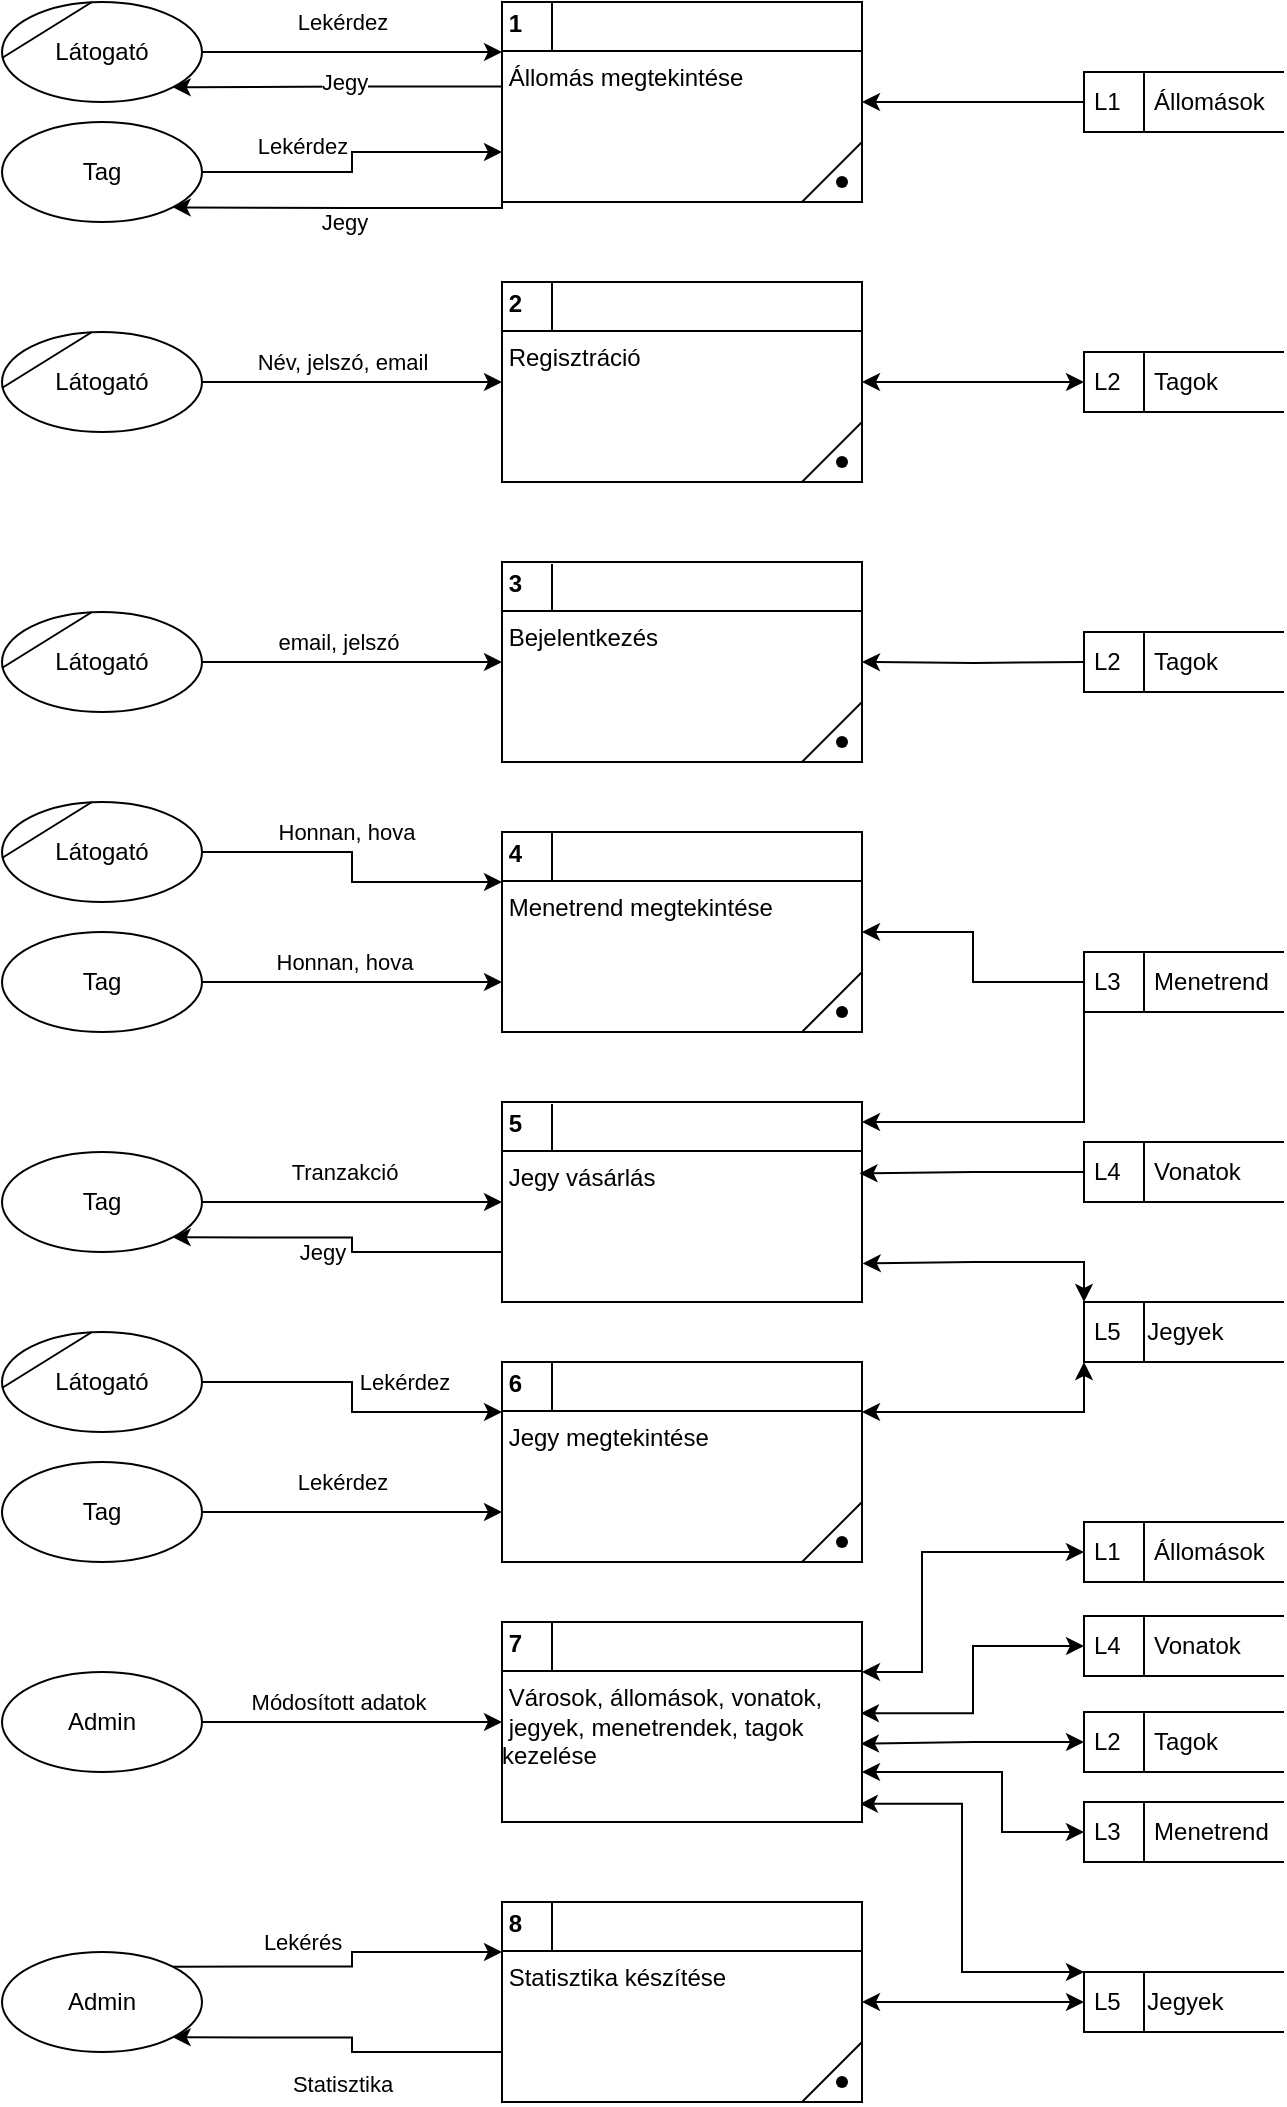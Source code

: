<mxfile version="24.8.6">
  <diagram name="Page-1" id="5d7acffa-a066-3a61-03fe-96351882024d">
    <mxGraphModel dx="844" dy="442" grid="1" gridSize="10" guides="1" tooltips="1" connect="1" arrows="1" fold="1" page="1" pageScale="1" pageWidth="1100" pageHeight="850" background="#ffffff" math="0" shadow="0">
      <root>
        <mxCell id="0" />
        <mxCell id="1" parent="0" />
        <mxCell id="oswEJORsg2sLKd22r_RM-8" value="&lt;p style=&quot;margin: 4px 0px 0px;&quot;&gt;&lt;b&gt;&amp;nbsp;4&lt;/b&gt;&lt;/p&gt;&lt;hr size=&quot;1&quot; style=&quot;border-style:solid;&quot;&gt;&lt;div style=&quot;height:2px;&quot;&gt;&amp;nbsp;Menetrend megtekintése&lt;/div&gt;" style="verticalAlign=top;align=left;overflow=fill;html=1;whiteSpace=wrap;" vertex="1" parent="1">
          <mxGeometry x="450" y="425" width="180" height="100" as="geometry" />
        </mxCell>
        <mxCell id="oswEJORsg2sLKd22r_RM-63" style="edgeStyle=orthogonalEdgeStyle;rounded=0;orthogonalLoop=1;jettySize=auto;html=1;exitX=1;exitY=0.5;exitDx=0;exitDy=0;startArrow=classic;startFill=1;" edge="1" parent="1" source="oswEJORsg2sLKd22r_RM-9" target="oswEJORsg2sLKd22r_RM-62">
          <mxGeometry relative="1" as="geometry" />
        </mxCell>
        <mxCell id="oswEJORsg2sLKd22r_RM-9" value="&lt;p style=&quot;margin: 4px 0px 0px;&quot;&gt;&lt;b&gt;&amp;nbsp;2&lt;/b&gt;&lt;/p&gt;&lt;hr size=&quot;1&quot; style=&quot;border-style:solid;&quot;&gt;&lt;div style=&quot;height:2px;&quot;&gt;&amp;nbsp;Regisztráció&lt;/div&gt;" style="verticalAlign=top;align=left;overflow=fill;html=1;whiteSpace=wrap;" vertex="1" parent="1">
          <mxGeometry x="450" y="150" width="180" height="100" as="geometry" />
        </mxCell>
        <mxCell id="oswEJORsg2sLKd22r_RM-10" value="&lt;p style=&quot;margin: 4px 0px 0px;&quot;&gt;&lt;b&gt;&amp;nbsp;3&lt;/b&gt;&lt;/p&gt;&lt;hr size=&quot;1&quot; style=&quot;border-style:solid;&quot;&gt;&lt;div style=&quot;height:2px;&quot;&gt;&amp;nbsp;Bejelentkezés&lt;/div&gt;" style="verticalAlign=top;align=left;overflow=fill;html=1;whiteSpace=wrap;" vertex="1" parent="1">
          <mxGeometry x="450" y="290" width="180" height="100" as="geometry" />
        </mxCell>
        <mxCell id="oswEJORsg2sLKd22r_RM-80" style="edgeStyle=orthogonalEdgeStyle;rounded=0;orthogonalLoop=1;jettySize=auto;html=1;exitX=0;exitY=0.75;exitDx=0;exitDy=0;entryX=1;entryY=1;entryDx=0;entryDy=0;" edge="1" parent="1" source="oswEJORsg2sLKd22r_RM-11" target="oswEJORsg2sLKd22r_RM-23">
          <mxGeometry relative="1" as="geometry" />
        </mxCell>
        <mxCell id="oswEJORsg2sLKd22r_RM-81" value="Jegy" style="edgeLabel;html=1;align=center;verticalAlign=middle;resizable=0;points=[];" vertex="1" connectable="0" parent="oswEJORsg2sLKd22r_RM-80">
          <mxGeometry x="0.031" relative="1" as="geometry">
            <mxPoint x="-9" y="7" as="offset" />
          </mxGeometry>
        </mxCell>
        <mxCell id="oswEJORsg2sLKd22r_RM-11" value="&lt;p style=&quot;margin: 4px 0px 0px;&quot;&gt;&lt;b&gt;&amp;nbsp;5&lt;/b&gt;&lt;/p&gt;&lt;hr size=&quot;1&quot; style=&quot;border-style:solid;&quot;&gt;&lt;div style=&quot;height:2px;&quot;&gt;&amp;nbsp;Jegy vásárlás&lt;span style=&quot;color: rgba(0, 0, 0, 0); font-family: monospace; font-size: 0px; text-wrap-mode: nowrap; background-color: initial;&quot;&gt;%3CmxGraphModel%3E%3Croot%3E%3CmxCell%20id%3D%220%22%2F%3E%3CmxCell%20id%3D%221%22%20parent%3D%220%22%2F%3E%3CmxCell%20id%3D%222%22%20value%3D%22%26lt%3Bp%20style%3D%26quot%3Bmargin%3A0px%3Bmargin-top%3A4px%3Btext-align%3Acenter%3B%26quot%3B%26gt%3B%26lt%3Bb%26gt%3BClass%26lt%3B%2Fb%26gt%3B%26lt%3B%2Fp%26gt%3B%26lt%3Bhr%20size%3D%26quot%3B1%26quot%3B%20style%3D%26quot%3Bborder-style%3Asolid%3B%26quot%3B%26gt%3B%26lt%3Bdiv%20style%3D%26quot%3Bheight%3A2px%3B%26quot%3B%26gt%3B%26amp%3Bnbsp%3BMenetrend%20megtekint%C3%A9se%26lt%3B%2Fdiv%26gt%3B%22%20style%3D%22verticalAlign%3Dtop%3Balign%3Dleft%3Boverflow%3Dfill%3Bhtml%3D1%3BwhiteSpace%3Dwrap%3B%22%20vertex%3D%221%22%20parent%3D%221%22%3E%3CmxGeometry%20x%3D%22450%22%20y%3D%22120%22%20width%3D%22180%22%20height%3D%22100%22%20as%3D%22geometry%22%2F%3E%3C%2FmxCell%3E%3CmxCell%20id%3D%223%22%20value%3D%22%26lt%3Bp%20style%3D%26quot%3Bmargin%3A0px%3Bmargin-top%3A4px%3Btext-align%3Acenter%3B%26quot%3B%26gt%3B%26lt%3Bb%26gt%3BClass%26lt%3B%2Fb%26gt%3B%26lt%3B%2Fp%26gt%3B%26lt%3Bhr%20size%3D%26quot%3B1%26quot%3B%20style%3D%26quot%3Bborder-style%3Asolid%3B%26quot%3B%26gt%3B%26lt%3Bdiv%20style%3D%26quot%3Bheight%3A2px%3B%26quot%3B%26gt%3B%26amp%3Bnbsp%3BRegisztr%C3%A1ci%C3%B3%26lt%3B%2Fdiv%26gt%3B%22%20style%3D%22verticalAlign%3Dtop%3Balign%3Dleft%3Boverflow%3Dfill%3Bhtml%3D1%3BwhiteSpace%3Dwrap%3B%22%20vertex%3D%221%22%20parent%3D%221%22%3E%3CmxGeometry%20x%3D%22450%22%20y%3D%22270%22%20width%3D%22180%22%20height%3D%22100%22%20as%3D%22geometry%22%2F%3E%3C%2FmxCell%3E%3C%2Froot%3E%3C%2FmxGraphModel%3E&lt;/span&gt;&lt;span style=&quot;color: rgba(0, 0, 0, 0); font-family: monospace; font-size: 0px; text-wrap-mode: nowrap; background-color: initial;&quot;&gt;%3CmxGraphModel%3E%3Croot%3E%3CmxCell%20id%3D%220%22%2F%3E%3CmxCell%20id%3D%221%22%20parent%3D%220%22%2F%3E%3CmxCell%20id%3D%222%22%20value%3D%22%26lt%3Bp%20style%3D%26quot%3Bmargin%3A0px%3Bmargin-top%3A4px%3Btext-align%3Acenter%3B%26quot%3B%26gt%3B%26lt%3Bb%26gt%3BClass%26lt%3B%2Fb%26gt%3B%26lt%3B%2Fp%26gt%3B%26lt%3Bhr%20size%3D%26quot%3B1%26quot%3B%20style%3D%26quot%3Bborder-style%3Asolid%3B%26quot%3B%26gt%3B%26lt%3Bdiv%20style%3D%26quot%3Bheight%3A2px%3B%26quot%3B%26gt%3B%26amp%3Bnbsp%3BMenetrend%20megtekint%C3%A9se%26lt%3B%2Fdiv%26gt%3B%22%20style%3D%22verticalAlign%3Dtop%3Balign%3Dleft%3Boverflow%3Dfill%3Bhtml%3D1%3BwhiteSpace%3Dwrap%3B%22%20vertex%3D%221%22%20parent%3D%221%22%3E%3CmxGeometry%20x%3D%22450%22%20y%3D%22120%22%20width%3D%22180%22%20height%3D%22100%22%20as%3D%22geometry%22%2F%3E%3C%2FmxCell%3E%3CmxCell%20id%3D%223%22%20value%3D%22%26lt%3Bp%20style%3D%26quot%3Bmargin%3A0px%3Bmargin-top%3A4px%3Btext-align%3Acenter%3B%26quot%3B%26gt%3B%26lt%3Bb%26gt%3BClass%26lt%3B%2Fb%26gt%3B%26lt%3B%2Fp%26gt%3B%26lt%3Bhr%20size%3D%26quot%3B1%26quot%3B%20style%3D%26quot%3Bborder-style%3Asolid%3B%26quot%3B%26gt%3B%26lt%3Bdiv%20style%3D%26quot%3Bheight%3A2px%3B%26quot%3B%26gt%3B%26amp%3Bnbsp%3BRegisztr%C3%A1ci%C3%B3%26lt%3B%2Fdiv%26gt%3B%22%20style%3D%22verticalAlign%3Dtop%3Balign%3Dleft%3Boverflow%3Dfill%3Bhtml%3D1%3BwhiteSpace%3Dwrap%3B%22%20vertex%3D%221%22%20parent%3D%221%22%3E%3CmxGeometry%20x%3D%22450%22%20y%3D%22270%22%20width%3D%22180%22%20height%3D%22100%22%20as%3D%22geometry%22%2F%3E%3C%2FmxCell%3E%3C%2Froot%3E%3C%2FmxGraphModel%3E&lt;/span&gt;&lt;/div&gt;" style="verticalAlign=top;align=left;overflow=fill;html=1;whiteSpace=wrap;" vertex="1" parent="1">
          <mxGeometry x="450" y="560" width="180" height="100" as="geometry" />
        </mxCell>
        <mxCell id="oswEJORsg2sLKd22r_RM-115" style="edgeStyle=orthogonalEdgeStyle;rounded=0;orthogonalLoop=1;jettySize=auto;html=1;exitX=0.994;exitY=0.909;exitDx=0;exitDy=0;entryX=0;entryY=0;entryDx=0;entryDy=0;exitPerimeter=0;startArrow=classic;startFill=1;" edge="1" parent="1" source="oswEJORsg2sLKd22r_RM-12" target="oswEJORsg2sLKd22r_RM-77">
          <mxGeometry relative="1" as="geometry">
            <Array as="points">
              <mxPoint x="680" y="911" />
              <mxPoint x="680" y="995" />
            </Array>
          </mxGeometry>
        </mxCell>
        <mxCell id="oswEJORsg2sLKd22r_RM-117" style="edgeStyle=orthogonalEdgeStyle;rounded=0;orthogonalLoop=1;jettySize=auto;html=1;exitX=1;exitY=0.75;exitDx=0;exitDy=0;entryX=0;entryY=0.5;entryDx=0;entryDy=0;startArrow=classic;startFill=1;" edge="1" parent="1" source="oswEJORsg2sLKd22r_RM-12" target="oswEJORsg2sLKd22r_RM-116">
          <mxGeometry relative="1" as="geometry">
            <Array as="points">
              <mxPoint x="700" y="895" />
              <mxPoint x="700" y="925" />
            </Array>
          </mxGeometry>
        </mxCell>
        <mxCell id="oswEJORsg2sLKd22r_RM-12" value="&lt;p style=&quot;margin: 4px 0px 0px;&quot;&gt;&lt;b&gt;&amp;nbsp;7&lt;/b&gt;&lt;/p&gt;&lt;hr size=&quot;1&quot; style=&quot;border-style:solid;&quot;&gt;&lt;div style=&quot;height:2px;&quot;&gt;&amp;nbsp;Városok, állomások, vonatok,&amp;nbsp; &amp;nbsp;jegyek, menetrendek, tagok kezelése&lt;span style=&quot;color: rgba(0, 0, 0, 0); font-family: monospace; font-size: 0px; text-wrap-mode: nowrap; background-color: initial;&quot;&gt;%3CmxGraphModel%3E%3Croot%3E%3CmxCell%20id%3D%220%22%2F%3E%3CmxCell%20id%3D%221%22%20parent%3D%220%22%2F%3E%3CmxCell%20id%3D%222%22%20value%3D%22%26lt%3Bp%20style%3D%26quot%3Bmargin%3A0px%3Bmargin-top%3A4px%3Btext-align%3Acenter%3B%26quot%3B%26gt%3B%26lt%3Bb%26gt%3BClass%26lt%3B%2Fb%26gt%3B%26lt%3B%2Fp%26gt%3B%26lt%3Bhr%20size%3D%26quot%3B1%26quot%3B%20style%3D%26quot%3Bborder-style%3Asolid%3B%26quot%3B%26gt%3B%26lt%3Bdiv%20style%3D%26quot%3Bheight%3A2px%3B%26quot%3B%26gt%3B%26amp%3Bnbsp%3BMenetrend%20megtekint%C3%A9se%26lt%3B%2Fdiv%26gt%3B%22%20style%3D%22verticalAlign%3Dtop%3Balign%3Dleft%3Boverflow%3Dfill%3Bhtml%3D1%3BwhiteSpace%3Dwrap%3B%22%20vertex%3D%221%22%20parent%3D%221%22%3E%3CmxGeometry%20x%3D%22450%22%20y%3D%22120%22%20width%3D%22180%22%20height%3D%22100%22%20as%3D%22geometry%22%2F%3E%3C%2FmxCell%3E%3CmxCell%20id%3D%223%22%20value%3D%22%26lt%3Bp%20style%3D%26quot%3Bmargin%3A0px%3Bmargin-top%3A4px%3Btext-align%3Acenter%3B%26quot%3B%26gt%3B%26lt%3Bb%26gt%3BClass%26lt%3B%2Fb%26gt%3B%26lt%3B%2Fp%26gt%3B%26lt%3Bhr%20size%3D%26quot%3B1%26quot%3B%20style%3D%26quot%3Bborder-style%3Asolid%3B%26quot%3B%26gt%3B%26lt%3Bdiv%20style%3D%26quot%3Bheight%3A2px%3B%26quot%3B%26gt%3B%26amp%3Bnbsp%3BRegisztr%C3%A1ci%C3%B3%26lt%3B%2Fdiv%26gt%3B%22%20style%3D%22verticalAlign%3Dtop%3Balign%3Dleft%3Boverflow%3Dfill%3Bhtml%3D1%3BwhiteSpace%3Dwrap%3B%22%20vertex%3D%221%22%20parent%3D%221%22%3E%3CmxGeometry%20x%3D%22450%22%20y%3D%22270%22%20width%3D%22180%22%20height%3D%22100%22%20as%3D%22geometry%22%2F%3E%3C%2FmxCell%3E%3C%2Froot%3E%3C%2FmxGraphModel%3E&lt;/span&gt;&lt;span style=&quot;color: rgba(0, 0, 0, 0); font-family: monospace; font-size: 0px; text-wrap-mode: nowrap; background-color: initial;&quot;&gt;%3CmxGraphModel%3E%3Croot%3E%3CmxCell%20id%3D%220%22%2F%3E%3CmxCell%20id%3D%221%22%20parent%3D%220%22%2F%3E%3CmxCell%20id%3D%222%22%20value%3D%22%26lt%3Bp%20style%3D%26quot%3Bmargin%3A0px%3Bmargin-top%3A4px%3Btext-align%3Acenter%3B%26quot%3B%26gt%3B%26lt%3Bb%26gt%3BClass%26lt%3B%2Fb%26gt%3B%26lt%3B%2Fp%26gt%3B%26lt%3Bhr%20size%3D%26quot%3B1%26quot%3B%20style%3D%26quot%3Bborder-style%3Asolid%3B%26quot%3B%26gt%3B%26lt%3Bdiv%20style%3D%26quot%3Bheight%3A2px%3B%26quot%3B%26gt%3B%26amp%3Bnbsp%3BMenetrend%20megtekint%C3%A9se%26lt%3B%2Fdiv%26gt%3B%22%20style%3D%22verticalAlign%3Dtop%3Balign%3Dleft%3Boverflow%3Dfill%3Bhtml%3D1%3BwhiteSpace%3Dwrap%3B%22%20vertex%3D%221%22%20parent%3D%221%22%3E%3CmxGeometry%20x%3D%22450%22%20y%3D%22120%22%20width%3D%22180%22%20height%3D%22100%22%20as%3D%22geometry%22%2F%3E%3C%2FmxCell%3E%3CmxCell%20id%3D%223%22%20value%3D%22%26lt%3Bp%20style%3D%26quot%3Bmargin%3A0px%3Bmargin-top%3A4px%3Btext-align%3Acenter%3B%26quot%3B%26gt%3B%26lt%3Bb%26gt%3BClass%26lt%3B%2Fb%26gt%3B%26lt%3B%2Fp%26gt%3B%26lt%3Bhr%20size%3D%26quot%3B1%26quot%3B%20style%3D%26quot%3Bborder-style%3Asolid%3B%26quot%3B%26gt%3B%26lt%3Bdiv%20style%3D%26quot%3Bheight%3A2px%3B%26quot%3B%26gt%3B%26amp%3Bnbsp%3BRegisztr%C3%A1ci%C3%B3%26lt%3B%2Fdiv%26gt%3B%22%20style%3D%22verticalAlign%3Dtop%3Balign%3Dleft%3Boverflow%3Dfill%3Bhtml%3D1%3BwhiteSpace%3Dwrap%3B%22%20vertex%3D%221%22%20parent%3D%221%22%3E%3CmxGeometry%20x%3D%22450%22%20y%3D%22270%22%20width%3D%22180%22%20height%3D%22100%22%20as%3D%22geometry%22%2F%3E%3C%2FmxCell%3E%3C%2Froot%3E%3C%2FmxGraphModel%3&lt;/span&gt;&lt;/div&gt;" style="verticalAlign=top;align=left;overflow=fill;html=1;whiteSpace=wrap;" vertex="1" parent="1">
          <mxGeometry x="450" y="820" width="180" height="100" as="geometry" />
        </mxCell>
        <mxCell id="oswEJORsg2sLKd22r_RM-16" style="edgeStyle=orthogonalEdgeStyle;rounded=0;orthogonalLoop=1;jettySize=auto;html=1;exitX=1;exitY=0.5;exitDx=0;exitDy=0;entryX=0;entryY=0.5;entryDx=0;entryDy=0;" edge="1" parent="1" source="oswEJORsg2sLKd22r_RM-15" target="oswEJORsg2sLKd22r_RM-9">
          <mxGeometry relative="1" as="geometry" />
        </mxCell>
        <mxCell id="oswEJORsg2sLKd22r_RM-31" value="Név, jelszó, email" style="edgeLabel;html=1;align=center;verticalAlign=middle;resizable=0;points=[];" vertex="1" connectable="0" parent="oswEJORsg2sLKd22r_RM-16">
          <mxGeometry x="-0.188" y="1" relative="1" as="geometry">
            <mxPoint x="9" y="-9" as="offset" />
          </mxGeometry>
        </mxCell>
        <mxCell id="oswEJORsg2sLKd22r_RM-15" value="Látogató" style="shape=ellipse;html=1;dashed=0;whiteSpace=wrap;perimeter=ellipsePerimeter;" vertex="1" parent="1">
          <mxGeometry x="200" y="175" width="100" height="50" as="geometry" />
        </mxCell>
        <mxCell id="oswEJORsg2sLKd22r_RM-18" style="edgeStyle=orthogonalEdgeStyle;rounded=0;orthogonalLoop=1;jettySize=auto;html=1;exitX=1;exitY=0.5;exitDx=0;exitDy=0;" edge="1" parent="1" source="oswEJORsg2sLKd22r_RM-17" target="oswEJORsg2sLKd22r_RM-10">
          <mxGeometry relative="1" as="geometry" />
        </mxCell>
        <mxCell id="oswEJORsg2sLKd22r_RM-32" value="email, jelszó" style="edgeLabel;html=1;align=center;verticalAlign=middle;resizable=0;points=[];" vertex="1" connectable="0" parent="oswEJORsg2sLKd22r_RM-18">
          <mxGeometry x="-0.096" y="1" relative="1" as="geometry">
            <mxPoint y="-9" as="offset" />
          </mxGeometry>
        </mxCell>
        <mxCell id="oswEJORsg2sLKd22r_RM-17" value="Látogató" style="shape=ellipse;html=1;dashed=0;whiteSpace=wrap;perimeter=ellipsePerimeter;" vertex="1" parent="1">
          <mxGeometry x="200" y="315" width="100" height="50" as="geometry" />
        </mxCell>
        <mxCell id="oswEJORsg2sLKd22r_RM-21" style="edgeStyle=orthogonalEdgeStyle;rounded=0;orthogonalLoop=1;jettySize=auto;html=1;exitX=1;exitY=0.5;exitDx=0;exitDy=0;entryX=0;entryY=0.25;entryDx=0;entryDy=0;" edge="1" parent="1" source="oswEJORsg2sLKd22r_RM-19" target="oswEJORsg2sLKd22r_RM-8">
          <mxGeometry relative="1" as="geometry" />
        </mxCell>
        <mxCell id="oswEJORsg2sLKd22r_RM-33" value="Honnan, hova" style="edgeLabel;html=1;align=center;verticalAlign=middle;resizable=0;points=[];" vertex="1" connectable="0" parent="oswEJORsg2sLKd22r_RM-21">
          <mxGeometry x="-0.042" y="-3" relative="1" as="geometry">
            <mxPoint y="-14" as="offset" />
          </mxGeometry>
        </mxCell>
        <mxCell id="oswEJORsg2sLKd22r_RM-19" value="Látogató" style="shape=ellipse;html=1;dashed=0;whiteSpace=wrap;perimeter=ellipsePerimeter;" vertex="1" parent="1">
          <mxGeometry x="200" y="410" width="100" height="50" as="geometry" />
        </mxCell>
        <mxCell id="oswEJORsg2sLKd22r_RM-22" style="edgeStyle=orthogonalEdgeStyle;rounded=0;orthogonalLoop=1;jettySize=auto;html=1;exitX=1;exitY=0.5;exitDx=0;exitDy=0;entryX=0;entryY=0.75;entryDx=0;entryDy=0;" edge="1" parent="1" source="oswEJORsg2sLKd22r_RM-20" target="oswEJORsg2sLKd22r_RM-8">
          <mxGeometry relative="1" as="geometry" />
        </mxCell>
        <mxCell id="oswEJORsg2sLKd22r_RM-34" value="Honnan, hova" style="edgeLabel;html=1;align=center;verticalAlign=middle;resizable=0;points=[];" vertex="1" connectable="0" parent="oswEJORsg2sLKd22r_RM-22">
          <mxGeometry x="-0.151" y="1" relative="1" as="geometry">
            <mxPoint x="7" y="-9" as="offset" />
          </mxGeometry>
        </mxCell>
        <mxCell id="oswEJORsg2sLKd22r_RM-20" value="Tag" style="shape=ellipse;html=1;dashed=0;whiteSpace=wrap;perimeter=ellipsePerimeter;" vertex="1" parent="1">
          <mxGeometry x="200" y="475" width="100" height="50" as="geometry" />
        </mxCell>
        <mxCell id="oswEJORsg2sLKd22r_RM-25" style="edgeStyle=orthogonalEdgeStyle;rounded=0;orthogonalLoop=1;jettySize=auto;html=1;exitX=1;exitY=0.5;exitDx=0;exitDy=0;entryX=0;entryY=0.5;entryDx=0;entryDy=0;" edge="1" parent="1" source="oswEJORsg2sLKd22r_RM-23" target="oswEJORsg2sLKd22r_RM-11">
          <mxGeometry relative="1" as="geometry" />
        </mxCell>
        <mxCell id="oswEJORsg2sLKd22r_RM-79" value="Tranzakció" style="edgeLabel;html=1;align=center;verticalAlign=middle;resizable=0;points=[];" vertex="1" connectable="0" parent="oswEJORsg2sLKd22r_RM-25">
          <mxGeometry x="-0.051" y="1" relative="1" as="geometry">
            <mxPoint y="-14" as="offset" />
          </mxGeometry>
        </mxCell>
        <mxCell id="oswEJORsg2sLKd22r_RM-23" value="Tag" style="shape=ellipse;html=1;dashed=0;whiteSpace=wrap;perimeter=ellipsePerimeter;" vertex="1" parent="1">
          <mxGeometry x="200" y="585" width="100" height="50" as="geometry" />
        </mxCell>
        <mxCell id="oswEJORsg2sLKd22r_RM-26" style="edgeStyle=orthogonalEdgeStyle;rounded=0;orthogonalLoop=1;jettySize=auto;html=1;exitX=1;exitY=0.5;exitDx=0;exitDy=0;entryX=0;entryY=0.5;entryDx=0;entryDy=0;" edge="1" parent="1" source="oswEJORsg2sLKd22r_RM-24" target="oswEJORsg2sLKd22r_RM-12">
          <mxGeometry relative="1" as="geometry" />
        </mxCell>
        <mxCell id="oswEJORsg2sLKd22r_RM-41" value="Módosított adatok" style="edgeLabel;html=1;align=center;verticalAlign=middle;resizable=0;points=[];" vertex="1" connectable="0" parent="oswEJORsg2sLKd22r_RM-26">
          <mxGeometry x="-0.096" y="2" relative="1" as="geometry">
            <mxPoint y="-8" as="offset" />
          </mxGeometry>
        </mxCell>
        <mxCell id="oswEJORsg2sLKd22r_RM-24" value="Admin" style="shape=ellipse;html=1;dashed=0;whiteSpace=wrap;perimeter=ellipsePerimeter;" vertex="1" parent="1">
          <mxGeometry x="200" y="845" width="100" height="50" as="geometry" />
        </mxCell>
        <mxCell id="oswEJORsg2sLKd22r_RM-38" style="edgeStyle=orthogonalEdgeStyle;rounded=0;orthogonalLoop=1;jettySize=auto;html=1;exitX=0;exitY=0.75;exitDx=0;exitDy=0;entryX=1;entryY=1;entryDx=0;entryDy=0;" edge="1" parent="1" source="oswEJORsg2sLKd22r_RM-27" target="oswEJORsg2sLKd22r_RM-29">
          <mxGeometry relative="1" as="geometry" />
        </mxCell>
        <mxCell id="oswEJORsg2sLKd22r_RM-39" value="Statisztika" style="edgeLabel;html=1;align=center;verticalAlign=middle;resizable=0;points=[];" vertex="1" connectable="0" parent="oswEJORsg2sLKd22r_RM-38">
          <mxGeometry x="-0.087" y="1" relative="1" as="geometry">
            <mxPoint x="-4" y="19" as="offset" />
          </mxGeometry>
        </mxCell>
        <mxCell id="oswEJORsg2sLKd22r_RM-78" style="edgeStyle=orthogonalEdgeStyle;rounded=0;orthogonalLoop=1;jettySize=auto;html=1;exitX=1;exitY=0.5;exitDx=0;exitDy=0;entryX=0;entryY=0.5;entryDx=0;entryDy=0;startArrow=classic;startFill=1;" edge="1" parent="1" source="oswEJORsg2sLKd22r_RM-27" target="oswEJORsg2sLKd22r_RM-77">
          <mxGeometry relative="1" as="geometry" />
        </mxCell>
        <mxCell id="oswEJORsg2sLKd22r_RM-27" value="&lt;p style=&quot;margin: 4px 0px 0px;&quot;&gt;&lt;b&gt;&amp;nbsp;8&lt;/b&gt;&lt;/p&gt;&lt;hr size=&quot;1&quot; style=&quot;border-style:solid;&quot;&gt;&lt;div style=&quot;height:2px;&quot;&gt;&amp;nbsp;Statisztika készítése&lt;span style=&quot;color: rgba(0, 0, 0, 0); font-family: monospace; font-size: 0px; text-wrap-mode: nowrap; background-color: initial;&quot;&gt;%3CmxGraphModel%3E%3Croot%3E%3CmxCell%20id%3D%220%22%2F%3E%3CmxCell%20id%3D%221%22%20parent%3D%220%22%2F%3E%3CmxCell%20id%3D%222%22%20value%3D%22%26lt%3Bp%20style%3D%26quot%3Bmargin%3A0px%3Bmargin-top%3A4px%3Btext-align%3Acenter%3B%26quot%3B%26gt%3B%26lt%3Bb%26gt%3BClass%26lt%3B%2Fb%26gt%3B%26lt%3B%2Fp%26gt%3B%26lt%3Bhr%20size%3D%26quot%3B1%26quot%3B%20style%3D%26quot%3Bborder-style%3Asolid%3B%26quot%3B%26gt%3B%26lt%3Bdiv%20style%3D%26quot%3Bheight%3A2px%3B%26quot%3B%26gt%3B%26amp%3Bnbsp%3BMenetrend%20megtekint%C3%A9se%26lt%3B%2Fdiv%26gt%3B%22%20style%3D%22verticalAlign%3Dtop%3Balign%3Dleft%3Boverflow%3Dfill%3Bhtml%3D1%3BwhiteSpace%3Dwrap%3B%22%20vertex%3D%221%22%20parent%3D%221%22%3E%3CmxGeometry%20x%3D%22450%22%20y%3D%22120%22%20width%3D%22180%22%20height%3D%22100%22%20as%3D%22geometry%22%2F%3E%3C%2FmxCell%3E%3CmxCell%20id%3D%223%22%20value%3D%22%26lt%3Bp%20style%3D%26quot%3Bmargin%3A0px%3Bmargin-top%3A4px%3Btext-align%3Acenter%3B%26quot%3B%26gt%3B%26lt%3Bb%26gt%3BClass%26lt%3B%2Fb%26gt%3B%26lt%3B%2Fp%26gt%3B%26lt%3Bhr%20size%3D%26quot%3B1%26quot%3B%20style%3D%26quot%3Bborder-style%3Asolid%3B%26quot%3B%26gt%3B%26lt%3Bdiv%20style%3D%26quot%3Bheight%3A2px%3B%26quot%3B%26gt%3B%26amp%3Bnbsp%3BRegisztr%C3%A1ci%C3%B3%26lt%3B%2Fdiv%26gt%3B%22%20style%3D%22verticalAlign%3Dtop%3Balign%3Dleft%3Boverflow%3Dfill%3Bhtml%3D1%3BwhiteSpace%3Dwrap%3B%22%20vertex%3D%221%22%20parent%3D%221%22%3E%3CmxGeometry%20x%3D%22450%22%20y%3D%22270%22%20width%3D%22180%22%20height%3D%22100%22%20as%3D%22geometry%22%2F%3E%3C%2FmxCell%3E%3C%2Froot%3E%3C%2FmxGraphModel%3E&lt;/span&gt;&lt;span style=&quot;color: rgba(0, 0, 0, 0); font-family: monospace; font-size: 0px; text-wrap-mode: nowrap; background-color: initial;&quot;&gt;%3CmxGraphModel%3E%3Croot%3E%3CmxCell%20id%3D%220%22%2F%3E%3CmxCell%20id%3D%221%22%20parent%3D%220%22%2F%3E%3CmxCell%20id%3D%222%22%20value%3D%22%26lt%3Bp%20style%3D%26quot%3Bmargin%3A0px%3Bmargin-top%3A4px%3Btext-align%3Acenter%3B%26quot%3B%26gt%3B%26lt%3Bb%26gt%3BClass%26lt%3B%2Fb%26gt%3B%26lt%3B%2Fp%26gt%3B%26lt%3Bhr%20size%3D%26quot%3B1%26quot%3B%20style%3D%26quot%3Bborder-style%3Asolid%3B%26quot%3B%26gt%3B%26lt%3Bdiv%20style%3D%26quot%3Bheight%3A2px%3B%26quot%3B%26gt%3B%26amp%3Bnbsp%3BMenetrend%20megtekint%C3%A9se%26lt%3B%2Fdiv%26gt%3B%22%20style%3D%22verticalAlign%3Dtop%3Balign%3Dleft%3Boverflow%3Dfill%3Bhtml%3D1%3BwhiteSpace%3Dwrap%3B%22%20vertex%3D%221%22%20parent%3D%221%22%3E%3CmxGeometry%20x%3D%22450%22%20y%3D%22120%22%20width%3D%22180%22%20height%3D%22100%22%20as%3D%22geometry%22%2F%3E%3C%2FmxCell%3E%3CmxCell%20id%3D%223%22%20value%3D%22%26lt%3Bp%20style%3D%26quot%3Bmargin%3A0px%3Bmargin-top%3A4px%3Btext-align%3Acenter%3B%26quot%3B%26gt%3B%26lt%3Bb%26gt%3BClass%26lt%3B%2Fb%26gt%3B%26lt%3B%2Fp%26gt%3B%26lt%3Bhr%20size%3D%26quot%3B1%26quot%3B%20style%3D%26quot%3Bborder-style%3Asolid%3B%26quot%3B%26gt%3B%26lt%3Bdiv%20style%3D%26quot%3Bheight%3A2px%3B%26quot%3B%26gt%3B%26amp%3Bnbsp%3BRegisztr%C3%A1ci%C3%B3%26lt%3B%2Fdiv%26gt%3B%22%20style%3D%22verticalAlign%3Dtop%3Balign%3Dleft%3Boverflow%3Dfill%3Bhtml%3D1%3BwhiteSpace%3Dwrap%3B%22%20vertex%3D%221%22%20parent%3D%221%22%3E%3CmxGeometry%20x%3D%22450%22%20y%3D%22270%22%20width%3D%22180%22%20height%3D%22100%22%20as%3D%22geometry%22%2F%3E%3C%2FmxCell%3E%3C%2Froot%3E%3C%2FmxGraphModel%3&lt;/span&gt;&lt;/div&gt;" style="verticalAlign=top;align=left;overflow=fill;html=1;whiteSpace=wrap;" vertex="1" parent="1">
          <mxGeometry x="450" y="960" width="180" height="100" as="geometry" />
        </mxCell>
        <mxCell id="oswEJORsg2sLKd22r_RM-36" style="edgeStyle=orthogonalEdgeStyle;rounded=0;orthogonalLoop=1;jettySize=auto;html=1;exitX=1;exitY=0;exitDx=0;exitDy=0;entryX=0;entryY=0.25;entryDx=0;entryDy=0;" edge="1" parent="1" source="oswEJORsg2sLKd22r_RM-29" target="oswEJORsg2sLKd22r_RM-27">
          <mxGeometry relative="1" as="geometry" />
        </mxCell>
        <mxCell id="oswEJORsg2sLKd22r_RM-37" value="Lekérés" style="edgeLabel;html=1;align=center;verticalAlign=middle;resizable=0;points=[];" vertex="1" connectable="0" parent="oswEJORsg2sLKd22r_RM-36">
          <mxGeometry x="0.062" y="1" relative="1" as="geometry">
            <mxPoint x="-24" y="-11" as="offset" />
          </mxGeometry>
        </mxCell>
        <mxCell id="oswEJORsg2sLKd22r_RM-29" value="Admin" style="shape=ellipse;html=1;dashed=0;whiteSpace=wrap;perimeter=ellipsePerimeter;" vertex="1" parent="1">
          <mxGeometry x="200" y="985" width="100" height="50" as="geometry" />
        </mxCell>
        <mxCell id="oswEJORsg2sLKd22r_RM-56" style="edgeStyle=orthogonalEdgeStyle;rounded=0;orthogonalLoop=1;jettySize=auto;html=1;exitX=0.007;exitY=0.423;exitDx=0;exitDy=0;entryX=1;entryY=1;entryDx=0;entryDy=0;exitPerimeter=0;" edge="1" parent="1" source="oswEJORsg2sLKd22r_RM-42" target="oswEJORsg2sLKd22r_RM-43">
          <mxGeometry relative="1" as="geometry" />
        </mxCell>
        <mxCell id="oswEJORsg2sLKd22r_RM-57" value="Jegy" style="edgeLabel;html=1;align=center;verticalAlign=middle;resizable=0;points=[];" vertex="1" connectable="0" parent="oswEJORsg2sLKd22r_RM-56">
          <mxGeometry x="0.0" y="1" relative="1" as="geometry">
            <mxPoint x="2" y="-4" as="offset" />
          </mxGeometry>
        </mxCell>
        <mxCell id="oswEJORsg2sLKd22r_RM-58" style="edgeStyle=orthogonalEdgeStyle;rounded=0;orthogonalLoop=1;jettySize=auto;html=1;exitX=0;exitY=1;exitDx=0;exitDy=0;entryX=1;entryY=1;entryDx=0;entryDy=0;" edge="1" parent="1" source="oswEJORsg2sLKd22r_RM-42" target="oswEJORsg2sLKd22r_RM-44">
          <mxGeometry relative="1" as="geometry">
            <Array as="points">
              <mxPoint x="450" y="113" />
              <mxPoint x="375" y="113" />
            </Array>
          </mxGeometry>
        </mxCell>
        <mxCell id="oswEJORsg2sLKd22r_RM-59" value="Jegy" style="edgeLabel;html=1;align=center;verticalAlign=middle;resizable=0;points=[];" vertex="1" connectable="0" parent="oswEJORsg2sLKd22r_RM-58">
          <mxGeometry x="-0.016" y="-2" relative="1" as="geometry">
            <mxPoint y="9" as="offset" />
          </mxGeometry>
        </mxCell>
        <mxCell id="oswEJORsg2sLKd22r_RM-42" value="&lt;p style=&quot;margin: 4px 0px 0px;&quot;&gt;&lt;b&gt;&amp;nbsp;1&lt;/b&gt;&lt;/p&gt;&lt;hr size=&quot;1&quot; style=&quot;border-style:solid;&quot;&gt;&lt;div style=&quot;height:2px;&quot;&gt;&amp;nbsp;Állomás megtekintése&lt;/div&gt;" style="verticalAlign=top;align=left;overflow=fill;html=1;whiteSpace=wrap;" vertex="1" parent="1">
          <mxGeometry x="450" y="10" width="180" height="100" as="geometry" />
        </mxCell>
        <mxCell id="oswEJORsg2sLKd22r_RM-45" style="edgeStyle=orthogonalEdgeStyle;rounded=0;orthogonalLoop=1;jettySize=auto;html=1;exitX=1;exitY=0.5;exitDx=0;exitDy=0;entryX=0;entryY=0.25;entryDx=0;entryDy=0;" edge="1" parent="1" source="oswEJORsg2sLKd22r_RM-43" target="oswEJORsg2sLKd22r_RM-42">
          <mxGeometry relative="1" as="geometry" />
        </mxCell>
        <mxCell id="oswEJORsg2sLKd22r_RM-54" value="Lekérdez" style="edgeLabel;html=1;align=center;verticalAlign=middle;resizable=0;points=[];" vertex="1" connectable="0" parent="oswEJORsg2sLKd22r_RM-45">
          <mxGeometry x="-0.069" y="-1" relative="1" as="geometry">
            <mxPoint y="-16" as="offset" />
          </mxGeometry>
        </mxCell>
        <mxCell id="oswEJORsg2sLKd22r_RM-43" value="Látogató" style="shape=ellipse;html=1;dashed=0;whiteSpace=wrap;perimeter=ellipsePerimeter;" vertex="1" parent="1">
          <mxGeometry x="200" y="10" width="100" height="50" as="geometry" />
        </mxCell>
        <mxCell id="oswEJORsg2sLKd22r_RM-46" style="edgeStyle=orthogonalEdgeStyle;rounded=0;orthogonalLoop=1;jettySize=auto;html=1;exitX=1;exitY=0.5;exitDx=0;exitDy=0;entryX=0;entryY=0.75;entryDx=0;entryDy=0;" edge="1" parent="1" source="oswEJORsg2sLKd22r_RM-44" target="oswEJORsg2sLKd22r_RM-42">
          <mxGeometry relative="1" as="geometry">
            <Array as="points">
              <mxPoint x="375" y="95" />
              <mxPoint x="375" y="85" />
            </Array>
          </mxGeometry>
        </mxCell>
        <mxCell id="oswEJORsg2sLKd22r_RM-55" value="Lekérdez" style="edgeLabel;html=1;align=center;verticalAlign=middle;resizable=0;points=[];" vertex="1" connectable="0" parent="oswEJORsg2sLKd22r_RM-46">
          <mxGeometry x="0.006" y="2" relative="1" as="geometry">
            <mxPoint x="-23" y="-8" as="offset" />
          </mxGeometry>
        </mxCell>
        <mxCell id="oswEJORsg2sLKd22r_RM-44" value="Tag" style="shape=ellipse;html=1;dashed=0;whiteSpace=wrap;perimeter=ellipsePerimeter;" vertex="1" parent="1">
          <mxGeometry x="200" y="70" width="100" height="50" as="geometry" />
        </mxCell>
        <mxCell id="oswEJORsg2sLKd22r_RM-72" style="edgeStyle=orthogonalEdgeStyle;rounded=0;orthogonalLoop=1;jettySize=auto;html=1;exitX=1;exitY=0.25;exitDx=0;exitDy=0;entryX=0;entryY=1;entryDx=0;entryDy=0;startArrow=classic;startFill=1;" edge="1" parent="1" source="oswEJORsg2sLKd22r_RM-47" target="oswEJORsg2sLKd22r_RM-69">
          <mxGeometry relative="1" as="geometry" />
        </mxCell>
        <mxCell id="oswEJORsg2sLKd22r_RM-47" value="&lt;p style=&quot;margin: 4px 0px 0px;&quot;&gt;&lt;b&gt;&amp;nbsp;6&lt;/b&gt;&lt;/p&gt;&lt;hr size=&quot;1&quot; style=&quot;border-style:solid;&quot;&gt;&lt;div style=&quot;height:2px;&quot;&gt;&amp;nbsp;Jegy megtekintése&lt;span style=&quot;color: rgba(0, 0, 0, 0); font-family: monospace; font-size: 0px; text-wrap-mode: nowrap; background-color: initial;&quot;&gt;%3CmxGraphModel%3E%3Croot%3E%3CmxCell%20id%3D%220%22%2F%3E%3CmxCell%20id%3D%221%22%20parent%3D%220%22%2F%3E%3CmxCell%20id%3D%222%22%20value%3D%22%26lt%3Bp%20style%3D%26quot%3Bmargin%3A0px%3Bmargin-top%3A4px%3Btext-align%3Acenter%3B%26quot%3B%26gt%3B%26lt%3Bb%26gt%3BClass%26lt%3B%2Fb%26gt%3B%26lt%3B%2Fp%26gt%3B%26lt%3Bhr%20size%3D%26quot%3B1%26quot%3B%20style%3D%26quot%3Bborder-style%3Asolid%3B%26quot%3B%26gt%3B%26lt%3Bdiv%20style%3D%26quot%3Bheight%3A2px%3B%26quot%3B%26gt%3B%26amp%3Bnbsp%3BMenetrend%20megtekint%C3%A9se%26lt%3B%2Fdiv%26gt%3B%22%20style%3D%22verticalAlign%3Dtop%3Balign%3Dleft%3Boverflow%3Dfill%3Bhtml%3D1%3BwhiteSpace%3Dwrap%3B%22%20vertex%3D%221%22%20parent%3D%221%22%3E%3CmxGeometry%20x%3D%22450%22%20y%3D%22120%22%20width%3D%22180%22%20height%3D%22100%22%20as%3D%22geometry%22%2F%3E%3C%2FmxCell%3E%3CmxCell%20id%3D%223%22%20value%3D%22%26lt%3Bp%20style%3D%26quot%3Bmargin%3A0px%3Bmargin-top%3A4px%3Btext-align%3Acenter%3B%26quot%3B%26gt%3B%26lt%3Bb%26gt%3BClass%26lt%3B%2Fb%26gt%3B%26lt%3B%2Fp%26gt%3B%26lt%3Bhr%20size%3D%26quot%3B1%26quot%3B%20style%3D%26quot%3Bborder-style%3Asolid%3B%26quot%3B%26gt%3B%26lt%3Bdiv%20style%3D%26quot%3Bheight%3A2px%3B%26quot%3B%26gt%3B%26amp%3Bnbsp%3BRegisztr%C3%A1ci%C3%B3%26lt%3B%2Fdiv%26gt%3B%22%20style%3D%22verticalAlign%3Dtop%3Balign%3Dleft%3Boverflow%3Dfill%3Bhtml%3D1%3BwhiteSpace%3Dwrap%3B%22%20vertex%3D%221%22%20parent%3D%221%22%3E%3CmxGeometry%20x%3D%22450%22%20y%3D%22270%22%20width%3D%22180%22%20height%3D%22100%22%20as%3D%22geometry%22%2F%3E%3C%2FmxCell%3E%3C%2Froot%3E%3C%2FmxGraphModel%3E&lt;/span&gt;&lt;span style=&quot;color: rgba(0, 0, 0, 0); font-family: monospace; font-size: 0px; text-wrap-mode: nowrap; background-color: initial;&quot;&gt;%3CmxGraphModel%3E%3Croot%3E%3CmxCell%20id%3D%220%22%2F%3E%3CmxCell%20id%3D%221%22%20parent%3D%220%22%2F%3E%3CmxCell%20id%3D%222%22%20value%3D%22%26lt%3Bp%20style%3D%26quot%3Bmargin%3A0px%3Bmargin-top%3A4px%3Btext-align%3Acenter%3B%26quot%3B%26gt%3B%26lt%3Bb%26gt%3BClass%26lt%3B%2Fb%26gt%3B%26lt%3B%2Fp%26gt%3B%26lt%3Bhr%20size%3D%26quot%3B1%26quot%3B%20style%3D%26quot%3Bborder-style%3Asolid%3B%26quot%3B%26gt%3B%26lt%3Bdiv%20style%3D%26quot%3Bheight%3A2px%3B%26quot%3B%26gt%3B%26amp%3Bnbsp%3BMenetrend%20megtekint%C3%A9se%26lt%3B%2Fdiv%26gt%3B%22%20style%3D%22verticalAlign%3Dtop%3Balign%3Dleft%3Boverflow%3Dfill%3Bhtml%3D1%3BwhiteSpace%3Dwrap%3B%22%20vertex%3D%221%22%20parent%3D%221%22%3E%3CmxGeometry%20x%3D%22450%22%20y%3D%22120%22%20width%3D%22180%22%20height%3D%22100%22%20as%3D%22geometry%22%2F%3E%3C%2FmxCell%3E%3CmxCell%20id%3D%223%22%20value%3D%22%26lt%3Bp%20style%3D%26quot%3Bmargin%3A0px%3Bmargin-top%3A4px%3Btext-align%3Acenter%3B%26quot%3B%26gt%3B%26lt%3Bb%26gt%3BClass%26lt%3B%2Fb%26gt%3B%26lt%3B%2Fp%26gt%3B%26lt%3Bhr%20size%3D%26quot%3B1%26quot%3B%20style%3D%26quot%3Bborder-style%3Asolid%3B%26quot%3B%26gt%3B%26lt%3Bdiv%20style%3D%26quot%3Bheight%3A2px%3B%26quot%3B%26gt%3B%26amp%3Bnbsp%3BRegisztr%C3%A1ci%C3%B3%26lt%3B%2Fdiv%26gt%3B%22%20style%3D%22verticalAlign%3Dtop%3Balign%3Dleft%3Boverflow%3Dfill%3Bhtml%3D1%3BwhiteSpace%3Dwrap%3B%22%20vertex%3D%221%22%20parent%3D%221%22%3E%3CmxGeometry%20x%3D%22450%22%20y%3D%22270%22%20width%3D%22180%22%20height%3D%22100%22%20as%3D%22geometry%22%2F%3E%3C%2FmxCell%3E%3C%2Froot%3E%3C%2FmxGraphModel%3E&lt;/span&gt;&lt;/div&gt;" style="verticalAlign=top;align=left;overflow=fill;html=1;whiteSpace=wrap;" vertex="1" parent="1">
          <mxGeometry x="450" y="690" width="180" height="100" as="geometry" />
        </mxCell>
        <mxCell id="oswEJORsg2sLKd22r_RM-51" style="edgeStyle=orthogonalEdgeStyle;rounded=0;orthogonalLoop=1;jettySize=auto;html=1;exitX=1;exitY=0.5;exitDx=0;exitDy=0;entryX=0;entryY=0.25;entryDx=0;entryDy=0;" edge="1" parent="1" source="oswEJORsg2sLKd22r_RM-48" target="oswEJORsg2sLKd22r_RM-47">
          <mxGeometry relative="1" as="geometry" />
        </mxCell>
        <mxCell id="oswEJORsg2sLKd22r_RM-52" value="Lekérdez" style="edgeLabel;html=1;align=center;verticalAlign=middle;resizable=0;points=[];" vertex="1" connectable="0" parent="oswEJORsg2sLKd22r_RM-51">
          <mxGeometry x="-0.145" y="-1" relative="1" as="geometry">
            <mxPoint x="30" y="-1" as="offset" />
          </mxGeometry>
        </mxCell>
        <mxCell id="oswEJORsg2sLKd22r_RM-48" value="Látogató" style="shape=ellipse;html=1;dashed=0;whiteSpace=wrap;perimeter=ellipsePerimeter;" vertex="1" parent="1">
          <mxGeometry x="200" y="675" width="100" height="50" as="geometry" />
        </mxCell>
        <mxCell id="oswEJORsg2sLKd22r_RM-50" style="edgeStyle=orthogonalEdgeStyle;rounded=0;orthogonalLoop=1;jettySize=auto;html=1;exitX=1;exitY=0.5;exitDx=0;exitDy=0;entryX=0;entryY=0.75;entryDx=0;entryDy=0;" edge="1" parent="1" source="oswEJORsg2sLKd22r_RM-49" target="oswEJORsg2sLKd22r_RM-47">
          <mxGeometry relative="1" as="geometry" />
        </mxCell>
        <mxCell id="oswEJORsg2sLKd22r_RM-53" value="Lekérdez" style="edgeLabel;html=1;align=center;verticalAlign=middle;resizable=0;points=[];" vertex="1" connectable="0" parent="oswEJORsg2sLKd22r_RM-50">
          <mxGeometry x="-0.188" y="1" relative="1" as="geometry">
            <mxPoint x="9" y="-14" as="offset" />
          </mxGeometry>
        </mxCell>
        <mxCell id="oswEJORsg2sLKd22r_RM-49" value="Tag" style="shape=ellipse;html=1;dashed=0;whiteSpace=wrap;perimeter=ellipsePerimeter;" vertex="1" parent="1">
          <mxGeometry x="200" y="740" width="100" height="50" as="geometry" />
        </mxCell>
        <mxCell id="oswEJORsg2sLKd22r_RM-61" style="edgeStyle=orthogonalEdgeStyle;rounded=0;orthogonalLoop=1;jettySize=auto;html=1;exitX=0;exitY=0.5;exitDx=0;exitDy=0;entryX=1;entryY=0.5;entryDx=0;entryDy=0;" edge="1" parent="1" source="oswEJORsg2sLKd22r_RM-60" target="oswEJORsg2sLKd22r_RM-42">
          <mxGeometry relative="1" as="geometry" />
        </mxCell>
        <mxCell id="oswEJORsg2sLKd22r_RM-60" value="L1&amp;nbsp; &amp;nbsp; &amp;nbsp;Állomások" style="html=1;dashed=0;whiteSpace=wrap;shape=mxgraph.dfd.dataStoreID;align=left;spacingLeft=3;points=[[0,0],[0.5,0],[1,0],[0,0.5],[1,0.5],[0,1],[0.5,1],[1,1]];" vertex="1" parent="1">
          <mxGeometry x="741" y="45" width="100" height="30" as="geometry" />
        </mxCell>
        <mxCell id="oswEJORsg2sLKd22r_RM-62" value="L2&amp;nbsp; &amp;nbsp; &amp;nbsp;Tagok" style="html=1;dashed=0;whiteSpace=wrap;shape=mxgraph.dfd.dataStoreID;align=left;spacingLeft=3;points=[[0,0],[0.5,0],[1,0],[0,0.5],[1,0.5],[0,1],[0.5,1],[1,1]];" vertex="1" parent="1">
          <mxGeometry x="741.0" y="185" width="100" height="30" as="geometry" />
        </mxCell>
        <mxCell id="oswEJORsg2sLKd22r_RM-64" style="edgeStyle=orthogonalEdgeStyle;rounded=0;orthogonalLoop=1;jettySize=auto;html=1;exitX=1;exitY=0.5;exitDx=0;exitDy=0;startArrow=classic;startFill=1;endArrow=none;endFill=0;" edge="1" parent="1" target="oswEJORsg2sLKd22r_RM-65">
          <mxGeometry relative="1" as="geometry">
            <mxPoint x="630" y="340" as="sourcePoint" />
          </mxGeometry>
        </mxCell>
        <mxCell id="oswEJORsg2sLKd22r_RM-65" value="L2&amp;nbsp; &amp;nbsp; &amp;nbsp;Tagok" style="html=1;dashed=0;whiteSpace=wrap;shape=mxgraph.dfd.dataStoreID;align=left;spacingLeft=3;points=[[0,0],[0.5,0],[1,0],[0,0.5],[1,0.5],[0,1],[0.5,1],[1,1]];" vertex="1" parent="1">
          <mxGeometry x="741.0" y="325" width="100" height="30" as="geometry" />
        </mxCell>
        <mxCell id="oswEJORsg2sLKd22r_RM-67" style="edgeStyle=orthogonalEdgeStyle;rounded=0;orthogonalLoop=1;jettySize=auto;html=1;exitX=0;exitY=0.5;exitDx=0;exitDy=0;entryX=1;entryY=0.5;entryDx=0;entryDy=0;startArrow=none;startFill=0;" edge="1" parent="1" source="oswEJORsg2sLKd22r_RM-66" target="oswEJORsg2sLKd22r_RM-8">
          <mxGeometry relative="1" as="geometry" />
        </mxCell>
        <mxCell id="oswEJORsg2sLKd22r_RM-66" value="L3&amp;nbsp; &amp;nbsp; &amp;nbsp;Menetrend" style="html=1;dashed=0;whiteSpace=wrap;shape=mxgraph.dfd.dataStoreID;align=left;spacingLeft=3;points=[[0,0],[0.5,0],[1,0],[0,0.5],[1,0.5],[0,1],[0.5,1],[1,1]];" vertex="1" parent="1">
          <mxGeometry x="741.0" y="485" width="100" height="30" as="geometry" />
        </mxCell>
        <mxCell id="oswEJORsg2sLKd22r_RM-68" value="L4&amp;nbsp; &amp;nbsp; &amp;nbsp;Vonatok" style="html=1;dashed=0;whiteSpace=wrap;shape=mxgraph.dfd.dataStoreID;align=left;spacingLeft=3;points=[[0,0],[0.5,0],[1,0],[0,0.5],[1,0.5],[0,1],[0.5,1],[1,1]];" vertex="1" parent="1">
          <mxGeometry x="741.0" y="580" width="100" height="30" as="geometry" />
        </mxCell>
        <mxCell id="oswEJORsg2sLKd22r_RM-69" value="L5&amp;nbsp; &amp;nbsp; Jegyek" style="html=1;dashed=0;whiteSpace=wrap;shape=mxgraph.dfd.dataStoreID;align=left;spacingLeft=3;points=[[0,0],[0.5,0],[1,0],[0,0.5],[1,0.5],[0,1],[0.5,1],[1,1]];" vertex="1" parent="1">
          <mxGeometry x="741" y="660" width="100" height="30" as="geometry" />
        </mxCell>
        <mxCell id="oswEJORsg2sLKd22r_RM-70" style="edgeStyle=orthogonalEdgeStyle;rounded=0;orthogonalLoop=1;jettySize=auto;html=1;exitX=0;exitY=0.5;exitDx=0;exitDy=0;entryX=0.993;entryY=0.357;entryDx=0;entryDy=0;entryPerimeter=0;" edge="1" parent="1" source="oswEJORsg2sLKd22r_RM-68" target="oswEJORsg2sLKd22r_RM-11">
          <mxGeometry relative="1" as="geometry" />
        </mxCell>
        <mxCell id="oswEJORsg2sLKd22r_RM-71" style="edgeStyle=orthogonalEdgeStyle;rounded=0;orthogonalLoop=1;jettySize=auto;html=1;exitX=0;exitY=0;exitDx=0;exitDy=0;entryX=1.002;entryY=0.807;entryDx=0;entryDy=0;entryPerimeter=0;startArrow=classic;startFill=1;" edge="1" parent="1" source="oswEJORsg2sLKd22r_RM-69" target="oswEJORsg2sLKd22r_RM-11">
          <mxGeometry relative="1" as="geometry" />
        </mxCell>
        <mxCell id="oswEJORsg2sLKd22r_RM-76" style="edgeStyle=orthogonalEdgeStyle;rounded=0;orthogonalLoop=1;jettySize=auto;html=1;exitX=0;exitY=0.5;exitDx=0;exitDy=0;entryX=0.997;entryY=0.456;entryDx=0;entryDy=0;entryPerimeter=0;startArrow=classic;startFill=1;" edge="1" parent="1" source="oswEJORsg2sLKd22r_RM-73" target="oswEJORsg2sLKd22r_RM-12">
          <mxGeometry relative="1" as="geometry" />
        </mxCell>
        <mxCell id="oswEJORsg2sLKd22r_RM-73" value="L4&amp;nbsp; &amp;nbsp; &amp;nbsp;Vonatok" style="html=1;dashed=0;whiteSpace=wrap;shape=mxgraph.dfd.dataStoreID;align=left;spacingLeft=3;points=[[0,0],[0.5,0],[1,0],[0,0.5],[1,0.5],[0,1],[0.5,1],[1,1]];" vertex="1" parent="1">
          <mxGeometry x="741.0" y="817" width="100" height="30" as="geometry" />
        </mxCell>
        <mxCell id="oswEJORsg2sLKd22r_RM-75" style="edgeStyle=orthogonalEdgeStyle;rounded=0;orthogonalLoop=1;jettySize=auto;html=1;exitX=0;exitY=0.5;exitDx=0;exitDy=0;entryX=1;entryY=0.25;entryDx=0;entryDy=0;startArrow=classic;startFill=1;" edge="1" parent="1" source="oswEJORsg2sLKd22r_RM-74" target="oswEJORsg2sLKd22r_RM-12">
          <mxGeometry relative="1" as="geometry">
            <Array as="points">
              <mxPoint x="660" y="785" />
              <mxPoint x="660" y="845" />
            </Array>
          </mxGeometry>
        </mxCell>
        <mxCell id="oswEJORsg2sLKd22r_RM-74" value="L1&amp;nbsp; &amp;nbsp; &amp;nbsp;Állomások" style="html=1;dashed=0;whiteSpace=wrap;shape=mxgraph.dfd.dataStoreID;align=left;spacingLeft=3;points=[[0,0],[0.5,0],[1,0],[0,0.5],[1,0.5],[0,1],[0.5,1],[1,1]];" vertex="1" parent="1">
          <mxGeometry x="741" y="770" width="100" height="30" as="geometry" />
        </mxCell>
        <mxCell id="oswEJORsg2sLKd22r_RM-77" value="L5&amp;nbsp; &amp;nbsp; Jegyek" style="html=1;dashed=0;whiteSpace=wrap;shape=mxgraph.dfd.dataStoreID;align=left;spacingLeft=3;points=[[0,0],[0.5,0],[1,0],[0,0.5],[1,0.5],[0,1],[0.5,1],[1,1]];" vertex="1" parent="1">
          <mxGeometry x="741" y="995" width="100" height="30" as="geometry" />
        </mxCell>
        <mxCell id="oswEJORsg2sLKd22r_RM-85" value="" style="line;strokeWidth=1;direction=south;html=1;perimeter=backbonePerimeter;points=[];outlineConnect=0;" vertex="1" parent="1">
          <mxGeometry x="470" y="10" width="10" height="24" as="geometry" />
        </mxCell>
        <mxCell id="oswEJORsg2sLKd22r_RM-86" value="" style="line;strokeWidth=1;direction=south;html=1;perimeter=backbonePerimeter;points=[];outlineConnect=0;" vertex="1" parent="1">
          <mxGeometry x="470" y="150" width="10" height="24" as="geometry" />
        </mxCell>
        <mxCell id="oswEJORsg2sLKd22r_RM-87" value="" style="line;strokeWidth=1;direction=south;html=1;perimeter=backbonePerimeter;points=[];outlineConnect=0;" vertex="1" parent="1">
          <mxGeometry x="470" y="291" width="10" height="24" as="geometry" />
        </mxCell>
        <mxCell id="oswEJORsg2sLKd22r_RM-88" value="" style="line;strokeWidth=1;direction=south;html=1;perimeter=backbonePerimeter;points=[];outlineConnect=0;" vertex="1" parent="1">
          <mxGeometry x="470" y="425" width="10" height="24" as="geometry" />
        </mxCell>
        <mxCell id="oswEJORsg2sLKd22r_RM-89" value="" style="line;strokeWidth=1;direction=south;html=1;perimeter=backbonePerimeter;points=[];outlineConnect=0;" vertex="1" parent="1">
          <mxGeometry x="470" y="561" width="10" height="24" as="geometry" />
        </mxCell>
        <mxCell id="oswEJORsg2sLKd22r_RM-90" value="" style="line;strokeWidth=1;direction=south;html=1;perimeter=backbonePerimeter;points=[];outlineConnect=0;" vertex="1" parent="1">
          <mxGeometry x="470" y="690" width="10" height="24" as="geometry" />
        </mxCell>
        <mxCell id="oswEJORsg2sLKd22r_RM-91" value="" style="line;strokeWidth=1;direction=south;html=1;perimeter=backbonePerimeter;points=[];outlineConnect=0;" vertex="1" parent="1">
          <mxGeometry x="470" y="820" width="10" height="24" as="geometry" />
        </mxCell>
        <mxCell id="oswEJORsg2sLKd22r_RM-92" value="" style="line;strokeWidth=1;direction=south;html=1;perimeter=backbonePerimeter;points=[];outlineConnect=0;" vertex="1" parent="1">
          <mxGeometry x="470" y="960" width="10" height="24" as="geometry" />
        </mxCell>
        <mxCell id="oswEJORsg2sLKd22r_RM-96" value="" style="endArrow=none;html=1;rounded=0;entryX=0.449;entryY=0.014;entryDx=0;entryDy=0;entryPerimeter=0;exitX=0.014;exitY=0.599;exitDx=0;exitDy=0;exitPerimeter=0;jumpSize=8;" edge="1" parent="1">
          <mxGeometry width="50" height="50" relative="1" as="geometry">
            <mxPoint x="200.0" y="203" as="sourcePoint" />
            <mxPoint x="245" y="175" as="targetPoint" />
          </mxGeometry>
        </mxCell>
        <mxCell id="oswEJORsg2sLKd22r_RM-97" value="" style="endArrow=none;html=1;rounded=0;entryX=0.449;entryY=0.014;entryDx=0;entryDy=0;entryPerimeter=0;exitX=0.014;exitY=0.599;exitDx=0;exitDy=0;exitPerimeter=0;jumpSize=8;" edge="1" parent="1">
          <mxGeometry width="50" height="50" relative="1" as="geometry">
            <mxPoint x="200.0" y="38.0" as="sourcePoint" />
            <mxPoint x="245" y="10.0" as="targetPoint" />
          </mxGeometry>
        </mxCell>
        <mxCell id="oswEJORsg2sLKd22r_RM-98" value="" style="endArrow=none;html=1;rounded=0;entryX=0.449;entryY=0.014;entryDx=0;entryDy=0;entryPerimeter=0;exitX=0.014;exitY=0.599;exitDx=0;exitDy=0;exitPerimeter=0;jumpSize=8;" edge="1" parent="1">
          <mxGeometry width="50" height="50" relative="1" as="geometry">
            <mxPoint x="200.0" y="343" as="sourcePoint" />
            <mxPoint x="245" y="315" as="targetPoint" />
          </mxGeometry>
        </mxCell>
        <mxCell id="oswEJORsg2sLKd22r_RM-99" value="" style="endArrow=none;html=1;rounded=0;entryX=0.449;entryY=0.014;entryDx=0;entryDy=0;entryPerimeter=0;exitX=0.014;exitY=0.599;exitDx=0;exitDy=0;exitPerimeter=0;jumpSize=8;" edge="1" parent="1">
          <mxGeometry width="50" height="50" relative="1" as="geometry">
            <mxPoint x="200.0" y="438" as="sourcePoint" />
            <mxPoint x="245" y="410" as="targetPoint" />
          </mxGeometry>
        </mxCell>
        <mxCell id="oswEJORsg2sLKd22r_RM-100" value="" style="endArrow=none;html=1;rounded=0;entryX=0.449;entryY=0.014;entryDx=0;entryDy=0;entryPerimeter=0;exitX=0.014;exitY=0.599;exitDx=0;exitDy=0;exitPerimeter=0;jumpSize=8;" edge="1" parent="1">
          <mxGeometry width="50" height="50" relative="1" as="geometry">
            <mxPoint x="200.0" y="703" as="sourcePoint" />
            <mxPoint x="245" y="675" as="targetPoint" />
          </mxGeometry>
        </mxCell>
        <mxCell id="oswEJORsg2sLKd22r_RM-101" value="" style="shape=waypoint;sketch=0;fillStyle=solid;size=6;pointerEvents=1;points=[];fillColor=none;resizable=0;rotatable=0;perimeter=centerPerimeter;snapToPoint=1;" vertex="1" parent="1">
          <mxGeometry x="610" y="230" width="20" height="20" as="geometry" />
        </mxCell>
        <mxCell id="oswEJORsg2sLKd22r_RM-103" value="" style="endArrow=none;html=1;rounded=0;" edge="1" parent="1">
          <mxGeometry width="50" height="50" relative="1" as="geometry">
            <mxPoint x="600" y="250" as="sourcePoint" />
            <mxPoint x="630" y="220" as="targetPoint" />
          </mxGeometry>
        </mxCell>
        <mxCell id="oswEJORsg2sLKd22r_RM-104" value="" style="shape=waypoint;sketch=0;fillStyle=solid;size=6;pointerEvents=1;points=[];fillColor=none;resizable=0;rotatable=0;perimeter=centerPerimeter;snapToPoint=1;" vertex="1" parent="1">
          <mxGeometry x="610" y="90" width="20" height="20" as="geometry" />
        </mxCell>
        <mxCell id="oswEJORsg2sLKd22r_RM-105" value="" style="endArrow=none;html=1;rounded=0;" edge="1" parent="1">
          <mxGeometry width="50" height="50" relative="1" as="geometry">
            <mxPoint x="600" y="110" as="sourcePoint" />
            <mxPoint x="630" y="80" as="targetPoint" />
          </mxGeometry>
        </mxCell>
        <mxCell id="oswEJORsg2sLKd22r_RM-106" value="" style="shape=waypoint;sketch=0;fillStyle=solid;size=6;pointerEvents=1;points=[];fillColor=none;resizable=0;rotatable=0;perimeter=centerPerimeter;snapToPoint=1;" vertex="1" parent="1">
          <mxGeometry x="610" y="370" width="20" height="20" as="geometry" />
        </mxCell>
        <mxCell id="oswEJORsg2sLKd22r_RM-107" value="" style="endArrow=none;html=1;rounded=0;" edge="1" parent="1">
          <mxGeometry width="50" height="50" relative="1" as="geometry">
            <mxPoint x="600" y="390" as="sourcePoint" />
            <mxPoint x="630" y="360" as="targetPoint" />
          </mxGeometry>
        </mxCell>
        <mxCell id="oswEJORsg2sLKd22r_RM-108" value="" style="shape=waypoint;sketch=0;fillStyle=solid;size=6;pointerEvents=1;points=[];fillColor=none;resizable=0;rotatable=0;perimeter=centerPerimeter;snapToPoint=1;" vertex="1" parent="1">
          <mxGeometry x="610" y="505" width="20" height="20" as="geometry" />
        </mxCell>
        <mxCell id="oswEJORsg2sLKd22r_RM-109" value="" style="endArrow=none;html=1;rounded=0;" edge="1" parent="1">
          <mxGeometry width="50" height="50" relative="1" as="geometry">
            <mxPoint x="600" y="525" as="sourcePoint" />
            <mxPoint x="630" y="495" as="targetPoint" />
          </mxGeometry>
        </mxCell>
        <mxCell id="oswEJORsg2sLKd22r_RM-110" value="" style="shape=waypoint;sketch=0;fillStyle=solid;size=6;pointerEvents=1;points=[];fillColor=none;resizable=0;rotatable=0;perimeter=centerPerimeter;snapToPoint=1;" vertex="1" parent="1">
          <mxGeometry x="610" y="770" width="20" height="20" as="geometry" />
        </mxCell>
        <mxCell id="oswEJORsg2sLKd22r_RM-111" value="" style="endArrow=none;html=1;rounded=0;" edge="1" parent="1">
          <mxGeometry width="50" height="50" relative="1" as="geometry">
            <mxPoint x="600" y="790" as="sourcePoint" />
            <mxPoint x="630" y="760" as="targetPoint" />
          </mxGeometry>
        </mxCell>
        <mxCell id="oswEJORsg2sLKd22r_RM-112" value="" style="shape=waypoint;sketch=0;fillStyle=solid;size=6;pointerEvents=1;points=[];fillColor=none;resizable=0;rotatable=0;perimeter=centerPerimeter;snapToPoint=1;" vertex="1" parent="1">
          <mxGeometry x="610" y="1040" width="20" height="20" as="geometry" />
        </mxCell>
        <mxCell id="oswEJORsg2sLKd22r_RM-113" value="" style="endArrow=none;html=1;rounded=0;" edge="1" parent="1">
          <mxGeometry width="50" height="50" relative="1" as="geometry">
            <mxPoint x="600" y="1060" as="sourcePoint" />
            <mxPoint x="630" y="1030" as="targetPoint" />
          </mxGeometry>
        </mxCell>
        <mxCell id="oswEJORsg2sLKd22r_RM-114" style="edgeStyle=orthogonalEdgeStyle;rounded=0;orthogonalLoop=1;jettySize=auto;html=1;exitX=0;exitY=1;exitDx=0;exitDy=0;startArrow=none;startFill=0;" edge="1" parent="1" source="oswEJORsg2sLKd22r_RM-66">
          <mxGeometry relative="1" as="geometry">
            <mxPoint x="630" y="570" as="targetPoint" />
            <Array as="points">
              <mxPoint x="741" y="570" />
              <mxPoint x="630" y="570" />
            </Array>
          </mxGeometry>
        </mxCell>
        <mxCell id="oswEJORsg2sLKd22r_RM-116" value="L3&amp;nbsp; &amp;nbsp; &amp;nbsp;Menetrend" style="html=1;dashed=0;whiteSpace=wrap;shape=mxgraph.dfd.dataStoreID;align=left;spacingLeft=3;points=[[0,0],[0.5,0],[1,0],[0,0.5],[1,0.5],[0,1],[0.5,1],[1,1]];" vertex="1" parent="1">
          <mxGeometry x="741.0" y="910" width="100" height="30" as="geometry" />
        </mxCell>
        <mxCell id="oswEJORsg2sLKd22r_RM-118" value="L2&amp;nbsp; &amp;nbsp; &amp;nbsp;Tagok" style="html=1;dashed=0;whiteSpace=wrap;shape=mxgraph.dfd.dataStoreID;align=left;spacingLeft=3;points=[[0,0],[0.5,0],[1,0],[0,0.5],[1,0.5],[0,1],[0.5,1],[1,1]];" vertex="1" parent="1">
          <mxGeometry x="741.0" y="865" width="100" height="30" as="geometry" />
        </mxCell>
        <mxCell id="oswEJORsg2sLKd22r_RM-119" style="edgeStyle=orthogonalEdgeStyle;rounded=0;orthogonalLoop=1;jettySize=auto;html=1;exitX=0;exitY=0.5;exitDx=0;exitDy=0;entryX=0.997;entryY=0.609;entryDx=0;entryDy=0;entryPerimeter=0;startArrow=classic;startFill=1;" edge="1" parent="1" source="oswEJORsg2sLKd22r_RM-118" target="oswEJORsg2sLKd22r_RM-12">
          <mxGeometry relative="1" as="geometry" />
        </mxCell>
      </root>
    </mxGraphModel>
  </diagram>
</mxfile>
